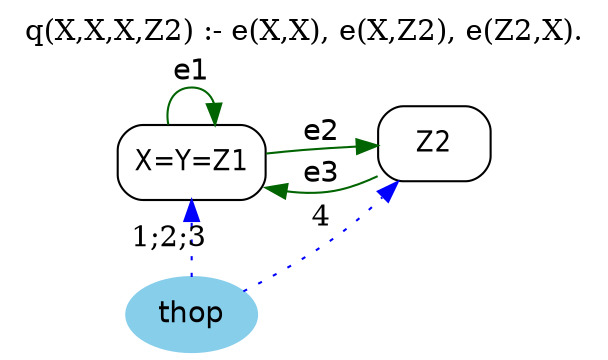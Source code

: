 digraph G {
	graph [bb="0,0,251,165",
		label="q(X,X,X,Z2) :- e(X,X), e(X,Z2), e(Z2,X).",
		labelloc=t,
		lheight=0.21,
		lp="125.5,153.5",
		lwidth=3.26,
		rankdir=LR
	];
	node [label="\N"];
	X	 [fontname="Helvetica-Narrow",
		height=0.5,
		label="X=Y=Z1",
		pos="72.5,91",
		shape=box,
		style=rounded,
		width=0.94444];
	X -> X	 [color=darkgreen,
		fontname=helvetica,
		label=e1,
		lp="72.5,134.5",
		pos="e,83.354,109.15 61.646,109.15 59.976,118.54 63.594,127 72.5,127 77.927,127 81.391,123.86 82.891,119.28"];
	Z2	 [fontname="Helvetica-Narrow",
		height=0.5,
		pos="185.5,100",
		shape=box,
		style=rounded,
		width=0.75];
	X -> Z2	 [color=darkgreen,
		fontname=helvetica,
		label=e2,
		lp="132.5,105.5",
		pos="e,158.45,99.052 106.59,95.259 112.56,95.91 118.7,96.524 124.5,97 132.22,97.634 140.49,98.151 148.38,98.565"];
	Z2 -> X	 [color=darkgreen,
		fontname=helvetica,
		label=e3,
		lp="132.5,85.5",
		pos="e,106.5,78.912 158.15,84.208 152.48,81.639 146.43,79.372 140.5,78 132.76,76.209 124.48,76.21 116.47,77.196"];
	thop	 [color=skyblue,
		fillcolor=skyblue,
		fontname=helvetica,
		height=0.5,
		pos="72.5,18",
		shape=oval,
		style="filled,rounded",
		width=0.79437];
	thop -> X	 [color=blue,
		constraint=false,
		label="1;2;3",
		lp="62,54.5",
		pos="e,72.5,72.91 72.5,36.045 72.5,44.117 72.5,53.824 72.5,62.818",
		style=dotted];
	thop -> Z2	 [color=blue,
		constraint=false,
		label=4,
		lp="132.5,64.5",
		pos="e,168.43,81.793 95.09,29.182 108.75,36.366 126.22,46.329 140.5,57 147.59,62.3 154.76,68.612 161.22,74.746",
		style=dotted];
}
